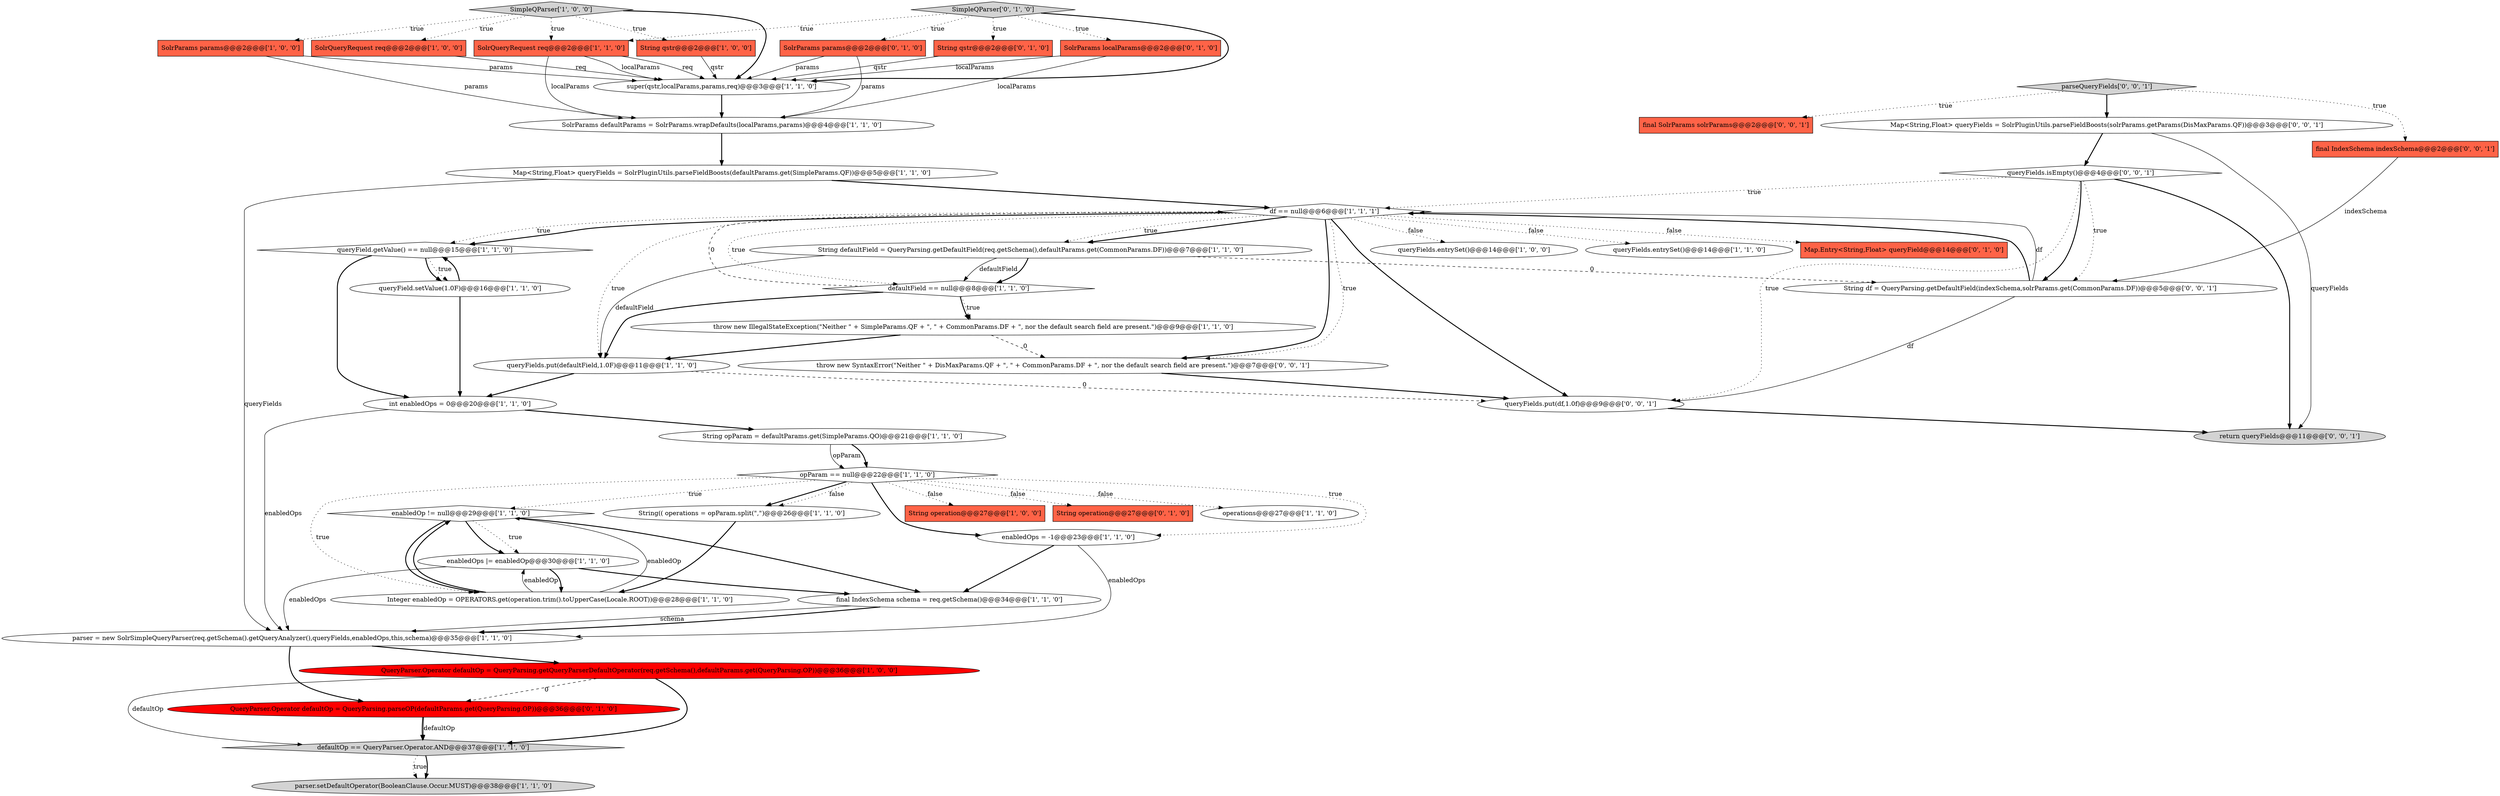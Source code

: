 digraph {
37 [style = filled, label = "SolrParams params@@@2@@@['0', '1', '0']", fillcolor = tomato, shape = box image = "AAA0AAABBB2BBB"];
23 [style = filled, label = "defaultField == null@@@8@@@['1', '1', '0']", fillcolor = white, shape = diamond image = "AAA0AAABBB1BBB"];
36 [style = filled, label = "SimpleQParser['0', '1', '0']", fillcolor = lightgray, shape = diamond image = "AAA0AAABBB2BBB"];
42 [style = filled, label = "String df = QueryParsing.getDefaultField(indexSchema,solrParams.get(CommonParams.DF))@@@5@@@['0', '0', '1']", fillcolor = white, shape = ellipse image = "AAA0AAABBB3BBB"];
35 [style = filled, label = "SolrParams localParams@@@2@@@['0', '1', '0']", fillcolor = tomato, shape = box image = "AAA0AAABBB2BBB"];
27 [style = filled, label = "enabledOp != null@@@29@@@['1', '1', '0']", fillcolor = white, shape = diamond image = "AAA0AAABBB1BBB"];
43 [style = filled, label = "throw new SyntaxError(\"Neither \" + DisMaxParams.QF + \", \" + CommonParams.DF + \", nor the default search field are present.\")@@@7@@@['0', '0', '1']", fillcolor = white, shape = ellipse image = "AAA0AAABBB3BBB"];
8 [style = filled, label = "final IndexSchema schema = req.getSchema()@@@34@@@['1', '1', '0']", fillcolor = white, shape = ellipse image = "AAA0AAABBB1BBB"];
29 [style = filled, label = "parser = new SolrSimpleQueryParser(req.getSchema().getQueryAnalyzer(),queryFields,enabledOps,this,schema)@@@35@@@['1', '1', '0']", fillcolor = white, shape = ellipse image = "AAA0AAABBB1BBB"];
46 [style = filled, label = "Map<String,Float> queryFields = SolrPluginUtils.parseFieldBoosts(solrParams.getParams(DisMaxParams.QF))@@@3@@@['0', '0', '1']", fillcolor = white, shape = ellipse image = "AAA0AAABBB3BBB"];
1 [style = filled, label = "SolrQueryRequest req@@@2@@@['1', '0', '0']", fillcolor = tomato, shape = box image = "AAA0AAABBB1BBB"];
20 [style = filled, label = "SolrParams params@@@2@@@['1', '0', '0']", fillcolor = tomato, shape = box image = "AAA0AAABBB1BBB"];
22 [style = filled, label = "super(qstr,localParams,params,req)@@@3@@@['1', '1', '0']", fillcolor = white, shape = ellipse image = "AAA0AAABBB1BBB"];
30 [style = filled, label = "queryField.setValue(1.0F)@@@16@@@['1', '1', '0']", fillcolor = white, shape = ellipse image = "AAA0AAABBB1BBB"];
12 [style = filled, label = "queryField.getValue() == null@@@15@@@['1', '1', '0']", fillcolor = white, shape = diamond image = "AAA0AAABBB1BBB"];
18 [style = filled, label = "QueryParser.Operator defaultOp = QueryParsing.getQueryParserDefaultOperator(req.getSchema(),defaultParams.get(QueryParsing.OP))@@@36@@@['1', '0', '0']", fillcolor = red, shape = ellipse image = "AAA1AAABBB1BBB"];
32 [style = filled, label = "String qstr@@@2@@@['0', '1', '0']", fillcolor = tomato, shape = box image = "AAA0AAABBB2BBB"];
39 [style = filled, label = "queryFields.put(df,1.0f)@@@9@@@['0', '0', '1']", fillcolor = white, shape = ellipse image = "AAA0AAABBB3BBB"];
40 [style = filled, label = "return queryFields@@@11@@@['0', '0', '1']", fillcolor = lightgray, shape = ellipse image = "AAA0AAABBB3BBB"];
3 [style = filled, label = "queryFields.entrySet()@@@14@@@['1', '0', '0']", fillcolor = white, shape = ellipse image = "AAA0AAABBB1BBB"];
25 [style = filled, label = "String(( operations = opParam.split(\",\")@@@26@@@['1', '1', '0']", fillcolor = white, shape = ellipse image = "AAA0AAABBB1BBB"];
7 [style = filled, label = "String defaultField = QueryParsing.getDefaultField(req.getSchema(),defaultParams.get(CommonParams.DF))@@@7@@@['1', '1', '0']", fillcolor = white, shape = ellipse image = "AAA0AAABBB1BBB"];
47 [style = filled, label = "queryFields.isEmpty()@@@4@@@['0', '0', '1']", fillcolor = white, shape = diamond image = "AAA0AAABBB3BBB"];
14 [style = filled, label = "String operation@@@27@@@['1', '0', '0']", fillcolor = tomato, shape = box image = "AAA0AAABBB1BBB"];
26 [style = filled, label = "queryFields.entrySet()@@@14@@@['1', '1', '0']", fillcolor = white, shape = ellipse image = "AAA0AAABBB1BBB"];
16 [style = filled, label = "df == null@@@6@@@['1', '1', '1']", fillcolor = white, shape = diamond image = "AAA0AAABBB1BBB"];
33 [style = filled, label = "String operation@@@27@@@['0', '1', '0']", fillcolor = tomato, shape = box image = "AAA0AAABBB2BBB"];
44 [style = filled, label = "parseQueryFields['0', '0', '1']", fillcolor = lightgray, shape = diamond image = "AAA0AAABBB3BBB"];
2 [style = filled, label = "String qstr@@@2@@@['1', '0', '0']", fillcolor = tomato, shape = box image = "AAA0AAABBB1BBB"];
31 [style = filled, label = "SolrQueryRequest req@@@2@@@['1', '1', '0']", fillcolor = tomato, shape = box image = "AAA0AAABBB1BBB"];
45 [style = filled, label = "final SolrParams solrParams@@@2@@@['0', '0', '1']", fillcolor = tomato, shape = box image = "AAA0AAABBB3BBB"];
6 [style = filled, label = "Map<String,Float> queryFields = SolrPluginUtils.parseFieldBoosts(defaultParams.get(SimpleParams.QF))@@@5@@@['1', '1', '0']", fillcolor = white, shape = ellipse image = "AAA0AAABBB1BBB"];
13 [style = filled, label = "enabledOps = -1@@@23@@@['1', '1', '0']", fillcolor = white, shape = ellipse image = "AAA0AAABBB1BBB"];
15 [style = filled, label = "operations@@@27@@@['1', '1', '0']", fillcolor = white, shape = ellipse image = "AAA0AAABBB1BBB"];
38 [style = filled, label = "QueryParser.Operator defaultOp = QueryParsing.parseOP(defaultParams.get(QueryParsing.OP))@@@36@@@['0', '1', '0']", fillcolor = red, shape = ellipse image = "AAA1AAABBB2BBB"];
4 [style = filled, label = "String opParam = defaultParams.get(SimpleParams.QO)@@@21@@@['1', '1', '0']", fillcolor = white, shape = ellipse image = "AAA0AAABBB1BBB"];
17 [style = filled, label = "int enabledOps = 0@@@20@@@['1', '1', '0']", fillcolor = white, shape = ellipse image = "AAA0AAABBB1BBB"];
5 [style = filled, label = "enabledOps |= enabledOp@@@30@@@['1', '1', '0']", fillcolor = white, shape = ellipse image = "AAA0AAABBB1BBB"];
9 [style = filled, label = "opParam == null@@@22@@@['1', '1', '0']", fillcolor = white, shape = diamond image = "AAA0AAABBB1BBB"];
10 [style = filled, label = "SolrParams defaultParams = SolrParams.wrapDefaults(localParams,params)@@@4@@@['1', '1', '0']", fillcolor = white, shape = ellipse image = "AAA0AAABBB1BBB"];
34 [style = filled, label = "Map.Entry<String,Float> queryField@@@14@@@['0', '1', '0']", fillcolor = tomato, shape = box image = "AAA0AAABBB2BBB"];
24 [style = filled, label = "queryFields.put(defaultField,1.0F)@@@11@@@['1', '1', '0']", fillcolor = white, shape = ellipse image = "AAA0AAABBB1BBB"];
21 [style = filled, label = "throw new IllegalStateException(\"Neither \" + SimpleParams.QF + \", \" + CommonParams.DF + \", nor the default search field are present.\")@@@9@@@['1', '1', '0']", fillcolor = white, shape = ellipse image = "AAA0AAABBB1BBB"];
11 [style = filled, label = "Integer enabledOp = OPERATORS.get(operation.trim().toUpperCase(Locale.ROOT))@@@28@@@['1', '1', '0']", fillcolor = white, shape = ellipse image = "AAA0AAABBB1BBB"];
19 [style = filled, label = "SimpleQParser['1', '0', '0']", fillcolor = lightgray, shape = diamond image = "AAA0AAABBB1BBB"];
41 [style = filled, label = "final IndexSchema indexSchema@@@2@@@['0', '0', '1']", fillcolor = tomato, shape = box image = "AAA0AAABBB3BBB"];
0 [style = filled, label = "defaultOp == QueryParser.Operator.AND@@@37@@@['1', '1', '0']", fillcolor = lightgray, shape = diamond image = "AAA0AAABBB1BBB"];
28 [style = filled, label = "parser.setDefaultOperator(BooleanClause.Occur.MUST)@@@38@@@['1', '1', '0']", fillcolor = lightgray, shape = ellipse image = "AAA0AAABBB1BBB"];
9->33 [style = dotted, label="false"];
16->7 [style = bold, label=""];
32->22 [style = solid, label="qstr"];
38->0 [style = solid, label="defaultOp"];
21->24 [style = bold, label=""];
24->39 [style = dashed, label="0"];
7->23 [style = solid, label="defaultField"];
29->18 [style = bold, label=""];
16->3 [style = dotted, label="false"];
7->42 [style = dashed, label="0"];
16->7 [style = dotted, label="true"];
44->46 [style = bold, label=""];
4->9 [style = solid, label="opParam"];
42->39 [style = solid, label="df"];
24->17 [style = bold, label=""];
16->43 [style = bold, label=""];
9->13 [style = bold, label=""];
16->26 [style = dotted, label="false"];
17->29 [style = solid, label="enabledOps"];
20->22 [style = solid, label="params"];
46->40 [style = solid, label="queryFields"];
27->5 [style = bold, label=""];
18->0 [style = bold, label=""];
11->27 [style = solid, label="enabledOp"];
9->15 [style = dotted, label="false"];
16->43 [style = dotted, label="true"];
42->16 [style = solid, label="df"];
9->14 [style = dotted, label="false"];
23->21 [style = dotted, label="true"];
8->29 [style = solid, label="schema"];
31->10 [style = solid, label="localParams"];
36->31 [style = dotted, label="true"];
31->22 [style = solid, label="req"];
11->5 [style = solid, label="enabledOp"];
27->11 [style = bold, label=""];
41->42 [style = solid, label="indexSchema"];
7->23 [style = bold, label=""];
9->13 [style = dotted, label="true"];
38->0 [style = bold, label=""];
47->42 [style = dotted, label="true"];
37->10 [style = solid, label="params"];
16->39 [style = bold, label=""];
29->38 [style = bold, label=""];
5->11 [style = bold, label=""];
19->22 [style = bold, label=""];
27->8 [style = bold, label=""];
16->24 [style = dotted, label="true"];
44->45 [style = dotted, label="true"];
4->9 [style = bold, label=""];
19->1 [style = dotted, label="true"];
23->16 [style = dashed, label="0"];
30->17 [style = bold, label=""];
13->29 [style = solid, label="enabledOps"];
47->42 [style = bold, label=""];
47->40 [style = bold, label=""];
1->22 [style = solid, label="req"];
35->10 [style = solid, label="localParams"];
9->11 [style = dotted, label="true"];
18->0 [style = solid, label="defaultOp"];
12->17 [style = bold, label=""];
2->22 [style = solid, label="qstr"];
42->16 [style = bold, label=""];
36->32 [style = dotted, label="true"];
10->6 [style = bold, label=""];
36->37 [style = dotted, label="true"];
6->29 [style = solid, label="queryFields"];
30->12 [style = bold, label=""];
47->39 [style = dotted, label="true"];
39->40 [style = bold, label=""];
22->10 [style = bold, label=""];
31->22 [style = solid, label="localParams"];
43->39 [style = bold, label=""];
17->4 [style = bold, label=""];
19->31 [style = dotted, label="true"];
35->22 [style = solid, label="localParams"];
5->8 [style = bold, label=""];
0->28 [style = dotted, label="true"];
21->43 [style = dashed, label="0"];
27->5 [style = dotted, label="true"];
16->12 [style = dotted, label="true"];
19->2 [style = dotted, label="true"];
19->20 [style = dotted, label="true"];
7->24 [style = solid, label="defaultField"];
12->30 [style = bold, label=""];
37->22 [style = solid, label="params"];
46->47 [style = bold, label=""];
18->38 [style = dashed, label="0"];
16->23 [style = dotted, label="true"];
12->30 [style = dotted, label="true"];
9->27 [style = dotted, label="true"];
16->34 [style = dotted, label="false"];
23->24 [style = bold, label=""];
23->21 [style = bold, label=""];
5->29 [style = solid, label="enabledOps"];
6->16 [style = bold, label=""];
25->11 [style = bold, label=""];
47->16 [style = dotted, label="true"];
20->10 [style = solid, label="params"];
9->25 [style = bold, label=""];
9->25 [style = dotted, label="false"];
36->35 [style = dotted, label="true"];
13->8 [style = bold, label=""];
16->12 [style = bold, label=""];
8->29 [style = bold, label=""];
0->28 [style = bold, label=""];
44->41 [style = dotted, label="true"];
11->27 [style = bold, label=""];
36->22 [style = bold, label=""];
}
